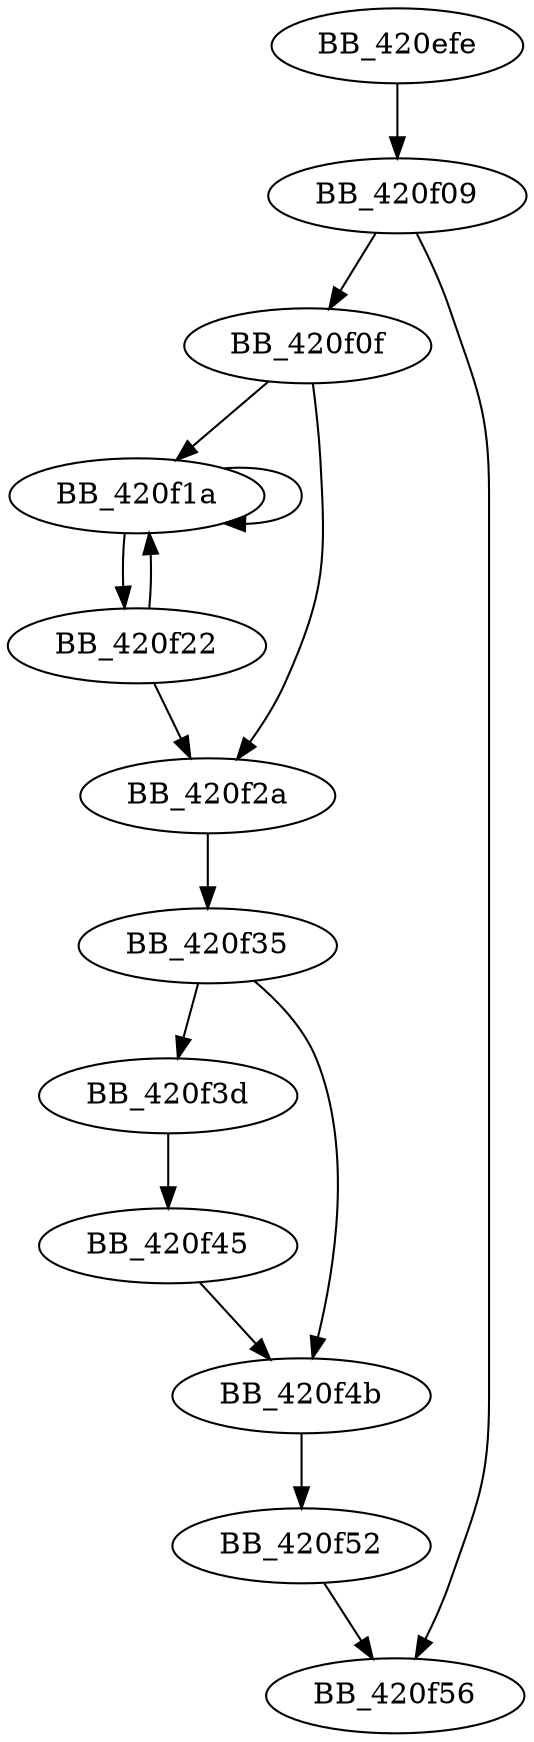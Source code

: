 DiGraph ___crtGetEnvironmentStringsW{
BB_420efe->BB_420f09
BB_420f09->BB_420f0f
BB_420f09->BB_420f56
BB_420f0f->BB_420f1a
BB_420f0f->BB_420f2a
BB_420f1a->BB_420f1a
BB_420f1a->BB_420f22
BB_420f22->BB_420f1a
BB_420f22->BB_420f2a
BB_420f2a->BB_420f35
BB_420f35->BB_420f3d
BB_420f35->BB_420f4b
BB_420f3d->BB_420f45
BB_420f45->BB_420f4b
BB_420f4b->BB_420f52
BB_420f52->BB_420f56
}
